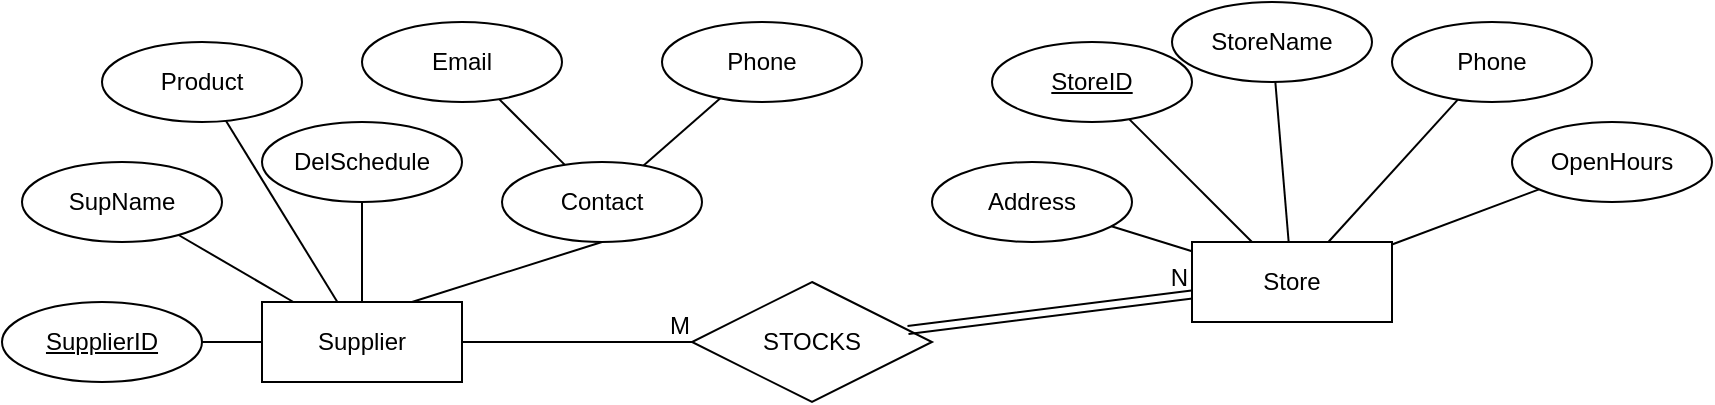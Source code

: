 <mxfile>
    <diagram name="Page-1" id="bHCbOvO1ouY3oDjv0a3s">
        <mxGraphModel dx="1682" dy="728" grid="1" gridSize="10" guides="1" tooltips="1" connect="1" arrows="1" fold="1" page="1" pageScale="1" pageWidth="850" pageHeight="1100" math="0" shadow="0">
            <root>
                <mxCell id="0"/>
                <mxCell id="1" parent="0"/>
                <mxCell id="F2OqH7zCpj2TFXcmhYLf-1" value="Store" style="whiteSpace=wrap;html=1;align=center;" parent="1" vertex="1">
                    <mxGeometry x="555" y="470" width="100" height="40" as="geometry"/>
                </mxCell>
                <mxCell id="F2OqH7zCpj2TFXcmhYLf-2" value="&lt;u&gt;StoreID&lt;/u&gt;" style="ellipse;whiteSpace=wrap;html=1;align=center;" parent="1" vertex="1">
                    <mxGeometry x="455" y="370" width="100" height="40" as="geometry"/>
                </mxCell>
                <mxCell id="F2OqH7zCpj2TFXcmhYLf-5" value="Phone" style="ellipse;whiteSpace=wrap;html=1;align=center;" parent="1" vertex="1">
                    <mxGeometry x="655" y="360" width="100" height="40" as="geometry"/>
                </mxCell>
                <mxCell id="F2OqH7zCpj2TFXcmhYLf-7" value="StoreName" style="ellipse;whiteSpace=wrap;html=1;align=center;" parent="1" vertex="1">
                    <mxGeometry x="545" y="350" width="100" height="40" as="geometry"/>
                </mxCell>
                <mxCell id="F2OqH7zCpj2TFXcmhYLf-8" value="Address" style="ellipse;whiteSpace=wrap;html=1;align=center;" parent="1" vertex="1">
                    <mxGeometry x="425" y="430" width="100" height="40" as="geometry"/>
                </mxCell>
                <mxCell id="F2OqH7zCpj2TFXcmhYLf-11" value="Supplier" style="whiteSpace=wrap;html=1;align=center;" parent="1" vertex="1">
                    <mxGeometry x="90" y="500" width="100" height="40" as="geometry"/>
                </mxCell>
                <mxCell id="F2OqH7zCpj2TFXcmhYLf-12" value="&lt;u&gt;SupplierID&lt;/u&gt;" style="ellipse;whiteSpace=wrap;html=1;align=center;" parent="1" vertex="1">
                    <mxGeometry x="-40" y="500" width="100" height="40" as="geometry"/>
                </mxCell>
                <mxCell id="F2OqH7zCpj2TFXcmhYLf-14" value="DelSchedule" style="ellipse;whiteSpace=wrap;html=1;align=center;" parent="1" vertex="1">
                    <mxGeometry x="90" y="410" width="100" height="40" as="geometry"/>
                </mxCell>
                <mxCell id="F2OqH7zCpj2TFXcmhYLf-15" value="Contact" style="ellipse;whiteSpace=wrap;html=1;align=center;" parent="1" vertex="1">
                    <mxGeometry x="210" y="430" width="100" height="40" as="geometry"/>
                </mxCell>
                <mxCell id="F2OqH7zCpj2TFXcmhYLf-17" value="Email" style="ellipse;whiteSpace=wrap;html=1;align=center;" parent="1" vertex="1">
                    <mxGeometry x="140" y="360" width="100" height="40" as="geometry"/>
                </mxCell>
                <mxCell id="F2OqH7zCpj2TFXcmhYLf-18" value="Phone" style="ellipse;whiteSpace=wrap;html=1;align=center;" parent="1" vertex="1">
                    <mxGeometry x="290" y="360" width="100" height="40" as="geometry"/>
                </mxCell>
                <mxCell id="F2OqH7zCpj2TFXcmhYLf-25" value="" style="endArrow=none;html=1;rounded=0;" parent="1" source="F2OqH7zCpj2TFXcmhYLf-17" target="F2OqH7zCpj2TFXcmhYLf-15" edge="1">
                    <mxGeometry relative="1" as="geometry">
                        <mxPoint x="-60" y="359.5" as="sourcePoint"/>
                        <mxPoint x="100" y="359.5" as="targetPoint"/>
                    </mxGeometry>
                </mxCell>
                <mxCell id="F2OqH7zCpj2TFXcmhYLf-26" value="" style="endArrow=none;html=1;rounded=0;" parent="1" source="F2OqH7zCpj2TFXcmhYLf-18" target="F2OqH7zCpj2TFXcmhYLf-15" edge="1">
                    <mxGeometry relative="1" as="geometry">
                        <mxPoint x="230" y="310" as="sourcePoint"/>
                        <mxPoint x="270" y="359.5" as="targetPoint"/>
                    </mxGeometry>
                </mxCell>
                <mxCell id="F2OqH7zCpj2TFXcmhYLf-29" value="" style="endArrow=none;html=1;rounded=0;" parent="1" source="F2OqH7zCpj2TFXcmhYLf-12" target="F2OqH7zCpj2TFXcmhYLf-11" edge="1">
                    <mxGeometry relative="1" as="geometry">
                        <mxPoint x="-60" y="500" as="sourcePoint"/>
                        <mxPoint x="100" y="500" as="targetPoint"/>
                    </mxGeometry>
                </mxCell>
                <mxCell id="F2OqH7zCpj2TFXcmhYLf-30" value="" style="endArrow=none;html=1;rounded=0;" parent="1" source="F2OqH7zCpj2TFXcmhYLf-14" target="F2OqH7zCpj2TFXcmhYLf-11" edge="1">
                    <mxGeometry relative="1" as="geometry">
                        <mxPoint x="-60" y="500" as="sourcePoint"/>
                        <mxPoint x="100" y="500" as="targetPoint"/>
                    </mxGeometry>
                </mxCell>
                <mxCell id="F2OqH7zCpj2TFXcmhYLf-31" value="" style="endArrow=none;html=1;rounded=0;exitX=0.5;exitY=1;exitDx=0;exitDy=0;entryX=0.75;entryY=0;entryDx=0;entryDy=0;" parent="1" source="F2OqH7zCpj2TFXcmhYLf-15" target="F2OqH7zCpj2TFXcmhYLf-11" edge="1">
                    <mxGeometry relative="1" as="geometry">
                        <mxPoint x="160" y="400" as="sourcePoint"/>
                        <mxPoint x="180" y="440" as="targetPoint"/>
                    </mxGeometry>
                </mxCell>
                <mxCell id="F2OqH7zCpj2TFXcmhYLf-33" value="" style="endArrow=none;html=1;rounded=0;" parent="1" source="F2OqH7zCpj2TFXcmhYLf-1" target="F2OqH7zCpj2TFXcmhYLf-5" edge="1">
                    <mxGeometry relative="1" as="geometry">
                        <mxPoint x="745" y="350" as="sourcePoint"/>
                        <mxPoint x="905" y="350" as="targetPoint"/>
                    </mxGeometry>
                </mxCell>
                <mxCell id="F2OqH7zCpj2TFXcmhYLf-34" value="" style="endArrow=none;html=1;rounded=0;" parent="1" source="F2OqH7zCpj2TFXcmhYLf-1" target="F2OqH7zCpj2TFXcmhYLf-7" edge="1">
                    <mxGeometry relative="1" as="geometry">
                        <mxPoint x="645" y="480" as="sourcePoint"/>
                        <mxPoint x="709" y="437" as="targetPoint"/>
                    </mxGeometry>
                </mxCell>
                <mxCell id="F2OqH7zCpj2TFXcmhYLf-35" value="" style="endArrow=none;html=1;rounded=0;" parent="1" source="F2OqH7zCpj2TFXcmhYLf-2" target="F2OqH7zCpj2TFXcmhYLf-1" edge="1">
                    <mxGeometry relative="1" as="geometry">
                        <mxPoint x="655" y="490" as="sourcePoint"/>
                        <mxPoint x="719" y="447" as="targetPoint"/>
                    </mxGeometry>
                </mxCell>
                <mxCell id="F2OqH7zCpj2TFXcmhYLf-36" value="" style="endArrow=none;html=1;rounded=0;" parent="1" source="F2OqH7zCpj2TFXcmhYLf-8" target="F2OqH7zCpj2TFXcmhYLf-1" edge="1">
                    <mxGeometry relative="1" as="geometry">
                        <mxPoint x="665" y="500" as="sourcePoint"/>
                        <mxPoint x="729" y="457" as="targetPoint"/>
                    </mxGeometry>
                </mxCell>
                <mxCell id="F2OqH7zCpj2TFXcmhYLf-38" value="" style="endArrow=none;html=1;rounded=0;" parent="1" source="F2OqH7zCpj2TFXcmhYLf-37" edge="1">
                    <mxGeometry relative="1" as="geometry">
                        <mxPoint x="675" y="510" as="sourcePoint"/>
                        <mxPoint x="740.161" y="434.346" as="targetPoint"/>
                    </mxGeometry>
                </mxCell>
                <mxCell id="F2OqH7zCpj2TFXcmhYLf-39" value="" style="endArrow=none;html=1;rounded=0;" parent="1" source="F2OqH7zCpj2TFXcmhYLf-1" target="F2OqH7zCpj2TFXcmhYLf-37" edge="1">
                    <mxGeometry relative="1" as="geometry">
                        <mxPoint x="654" y="470" as="sourcePoint"/>
                        <mxPoint x="740.161" y="434.346" as="targetPoint"/>
                    </mxGeometry>
                </mxCell>
                <mxCell id="F2OqH7zCpj2TFXcmhYLf-37" value="OpenHours" style="ellipse;whiteSpace=wrap;html=1;align=center;" parent="1" vertex="1">
                    <mxGeometry x="715" y="410" width="100" height="40" as="geometry"/>
                </mxCell>
                <mxCell id="F2OqH7zCpj2TFXcmhYLf-40" value="STOCKS" style="shape=rhombus;perimeter=rhombusPerimeter;whiteSpace=wrap;html=1;align=center;" parent="1" vertex="1">
                    <mxGeometry x="305" y="490" width="120" height="60" as="geometry"/>
                </mxCell>
                <mxCell id="F2OqH7zCpj2TFXcmhYLf-46" value="" style="endArrow=none;html=1;rounded=0;" parent="1" source="F2OqH7zCpj2TFXcmhYLf-11" target="F2OqH7zCpj2TFXcmhYLf-40" edge="1">
                    <mxGeometry relative="1" as="geometry">
                        <mxPoint x="160" y="519.5" as="sourcePoint"/>
                        <mxPoint x="320" y="519.5" as="targetPoint"/>
                    </mxGeometry>
                </mxCell>
                <mxCell id="F2OqH7zCpj2TFXcmhYLf-47" value="M" style="resizable=0;html=1;whiteSpace=wrap;align=right;verticalAlign=bottom;" parent="F2OqH7zCpj2TFXcmhYLf-46" connectable="0" vertex="1">
                    <mxGeometry x="1" relative="1" as="geometry"/>
                </mxCell>
                <mxCell id="F2OqH7zCpj2TFXcmhYLf-51" value="" style="shape=link;html=1;rounded=0;" parent="1" source="F2OqH7zCpj2TFXcmhYLf-40" target="F2OqH7zCpj2TFXcmhYLf-1" edge="1">
                    <mxGeometry relative="1" as="geometry">
                        <mxPoint x="440" y="549" as="sourcePoint"/>
                        <mxPoint x="600" y="549" as="targetPoint"/>
                    </mxGeometry>
                </mxCell>
                <mxCell id="F2OqH7zCpj2TFXcmhYLf-52" value="N" style="resizable=0;html=1;whiteSpace=wrap;align=right;verticalAlign=bottom;" parent="F2OqH7zCpj2TFXcmhYLf-51" connectable="0" vertex="1">
                    <mxGeometry x="1" relative="1" as="geometry"/>
                </mxCell>
                <mxCell id="F2OqH7zCpj2TFXcmhYLf-53" value="SupName" style="ellipse;whiteSpace=wrap;html=1;align=center;" parent="1" vertex="1">
                    <mxGeometry x="-30" y="430" width="100" height="40" as="geometry"/>
                </mxCell>
                <mxCell id="F2OqH7zCpj2TFXcmhYLf-54" value="" style="endArrow=none;html=1;rounded=0;" parent="1" source="F2OqH7zCpj2TFXcmhYLf-11" target="F2OqH7zCpj2TFXcmhYLf-53" edge="1">
                    <mxGeometry relative="1" as="geometry">
                        <mxPoint x="350" y="460" as="sourcePoint"/>
                        <mxPoint x="510" y="460" as="targetPoint"/>
                    </mxGeometry>
                </mxCell>
                <mxCell id="3" value="Product" style="ellipse;whiteSpace=wrap;html=1;align=center;" vertex="1" parent="1">
                    <mxGeometry x="10" y="370" width="100" height="40" as="geometry"/>
                </mxCell>
                <mxCell id="4" value="" style="endArrow=none;html=1;rounded=0;" edge="1" parent="1" source="F2OqH7zCpj2TFXcmhYLf-11" target="3">
                    <mxGeometry relative="1" as="geometry">
                        <mxPoint x="123.333" y="510" as="sourcePoint"/>
                        <mxPoint x="13.529" y="427.647" as="targetPoint"/>
                    </mxGeometry>
                </mxCell>
            </root>
        </mxGraphModel>
    </diagram>
</mxfile>